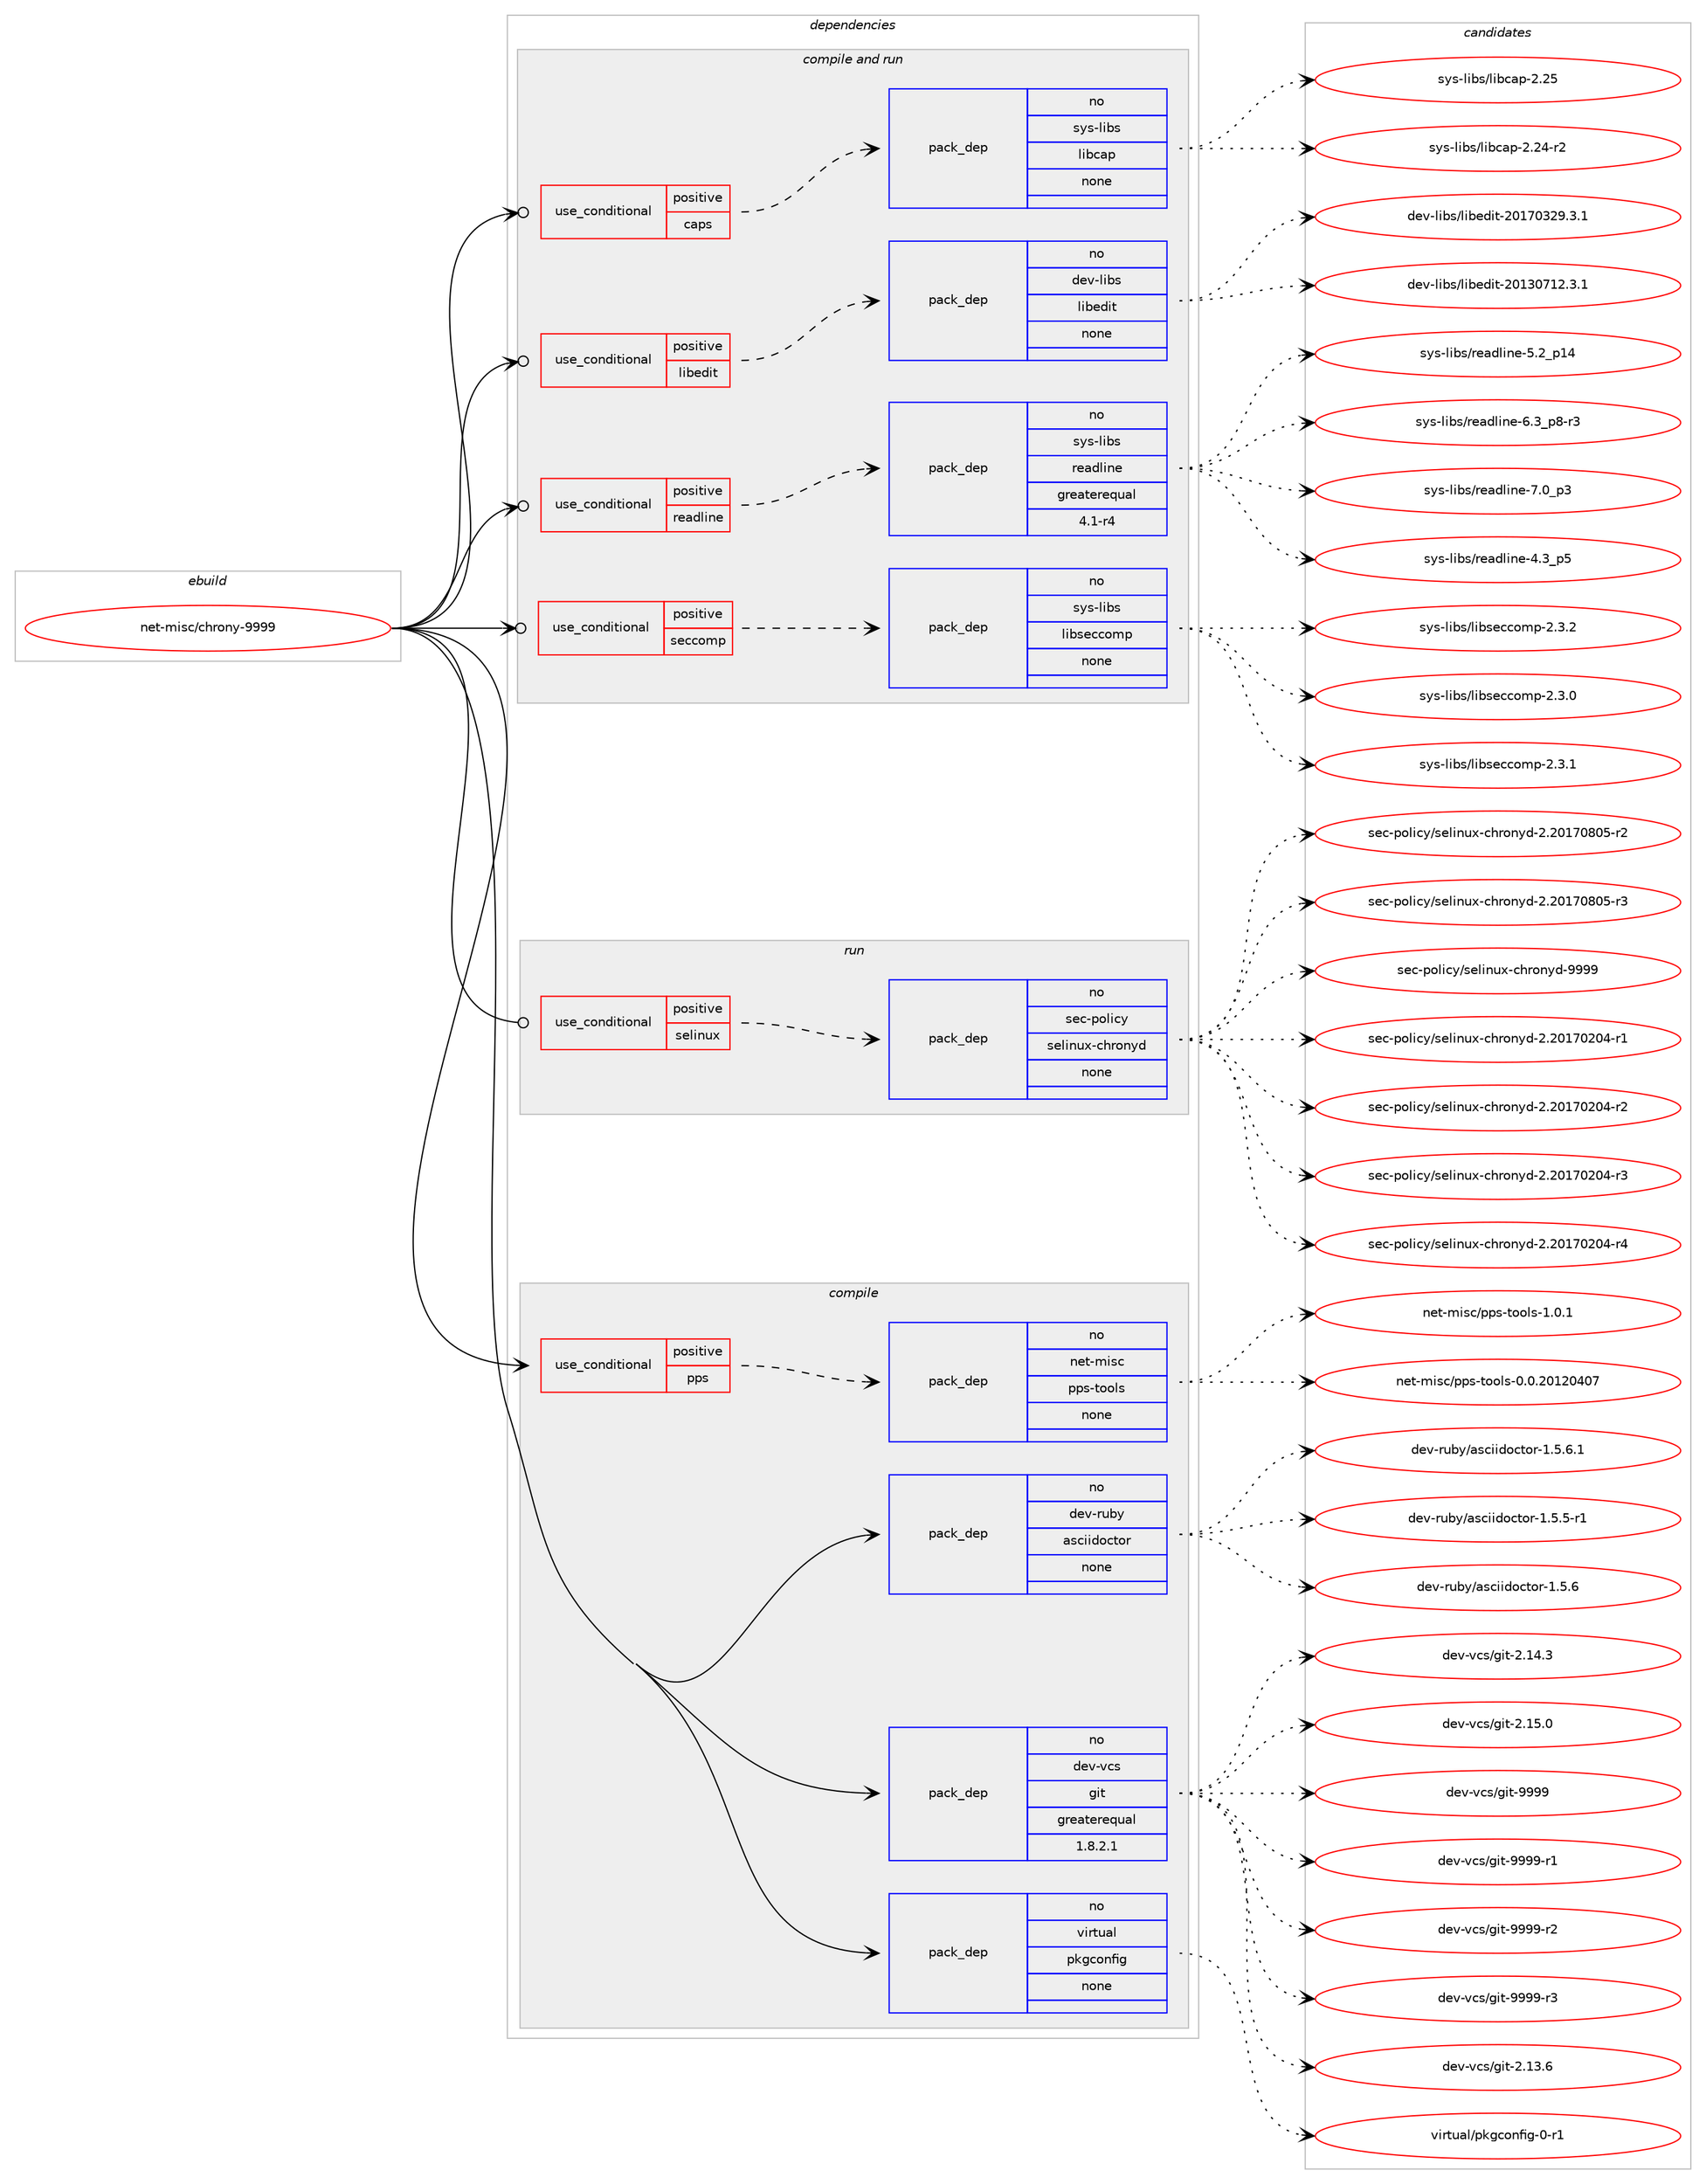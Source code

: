 digraph prolog {

# *************
# Graph options
# *************

newrank=true;
concentrate=true;
compound=true;
graph [rankdir=LR,fontname=Helvetica,fontsize=10,ranksep=1.5];#, ranksep=2.5, nodesep=0.2];
edge  [arrowhead=vee];
node  [fontname=Helvetica,fontsize=10];

# **********
# The ebuild
# **********

subgraph cluster_leftcol {
color=gray;
rank=same;
label=<<i>ebuild</i>>;
id [label="net-misc/chrony-9999", color=red, width=4, href="../net-misc/chrony-9999.svg"];
}

# ****************
# The dependencies
# ****************

subgraph cluster_midcol {
color=gray;
label=<<i>dependencies</i>>;
subgraph cluster_compile {
fillcolor="#eeeeee";
style=filled;
label=<<i>compile</i>>;
subgraph cond105079 {
dependency424097 [label=<<TABLE BORDER="0" CELLBORDER="1" CELLSPACING="0" CELLPADDING="4"><TR><TD ROWSPAN="3" CELLPADDING="10">use_conditional</TD></TR><TR><TD>positive</TD></TR><TR><TD>pps</TD></TR></TABLE>>, shape=none, color=red];
subgraph pack311843 {
dependency424098 [label=<<TABLE BORDER="0" CELLBORDER="1" CELLSPACING="0" CELLPADDING="4" WIDTH="220"><TR><TD ROWSPAN="6" CELLPADDING="30">pack_dep</TD></TR><TR><TD WIDTH="110">no</TD></TR><TR><TD>net-misc</TD></TR><TR><TD>pps-tools</TD></TR><TR><TD>none</TD></TR><TR><TD></TD></TR></TABLE>>, shape=none, color=blue];
}
dependency424097:e -> dependency424098:w [weight=20,style="dashed",arrowhead="vee"];
}
id:e -> dependency424097:w [weight=20,style="solid",arrowhead="vee"];
subgraph pack311844 {
dependency424099 [label=<<TABLE BORDER="0" CELLBORDER="1" CELLSPACING="0" CELLPADDING="4" WIDTH="220"><TR><TD ROWSPAN="6" CELLPADDING="30">pack_dep</TD></TR><TR><TD WIDTH="110">no</TD></TR><TR><TD>dev-ruby</TD></TR><TR><TD>asciidoctor</TD></TR><TR><TD>none</TD></TR><TR><TD></TD></TR></TABLE>>, shape=none, color=blue];
}
id:e -> dependency424099:w [weight=20,style="solid",arrowhead="vee"];
subgraph pack311845 {
dependency424100 [label=<<TABLE BORDER="0" CELLBORDER="1" CELLSPACING="0" CELLPADDING="4" WIDTH="220"><TR><TD ROWSPAN="6" CELLPADDING="30">pack_dep</TD></TR><TR><TD WIDTH="110">no</TD></TR><TR><TD>dev-vcs</TD></TR><TR><TD>git</TD></TR><TR><TD>greaterequal</TD></TR><TR><TD>1.8.2.1</TD></TR></TABLE>>, shape=none, color=blue];
}
id:e -> dependency424100:w [weight=20,style="solid",arrowhead="vee"];
subgraph pack311846 {
dependency424101 [label=<<TABLE BORDER="0" CELLBORDER="1" CELLSPACING="0" CELLPADDING="4" WIDTH="220"><TR><TD ROWSPAN="6" CELLPADDING="30">pack_dep</TD></TR><TR><TD WIDTH="110">no</TD></TR><TR><TD>virtual</TD></TR><TR><TD>pkgconfig</TD></TR><TR><TD>none</TD></TR><TR><TD></TD></TR></TABLE>>, shape=none, color=blue];
}
id:e -> dependency424101:w [weight=20,style="solid",arrowhead="vee"];
}
subgraph cluster_compileandrun {
fillcolor="#eeeeee";
style=filled;
label=<<i>compile and run</i>>;
subgraph cond105080 {
dependency424102 [label=<<TABLE BORDER="0" CELLBORDER="1" CELLSPACING="0" CELLPADDING="4"><TR><TD ROWSPAN="3" CELLPADDING="10">use_conditional</TD></TR><TR><TD>positive</TD></TR><TR><TD>caps</TD></TR></TABLE>>, shape=none, color=red];
subgraph pack311847 {
dependency424103 [label=<<TABLE BORDER="0" CELLBORDER="1" CELLSPACING="0" CELLPADDING="4" WIDTH="220"><TR><TD ROWSPAN="6" CELLPADDING="30">pack_dep</TD></TR><TR><TD WIDTH="110">no</TD></TR><TR><TD>sys-libs</TD></TR><TR><TD>libcap</TD></TR><TR><TD>none</TD></TR><TR><TD></TD></TR></TABLE>>, shape=none, color=blue];
}
dependency424102:e -> dependency424103:w [weight=20,style="dashed",arrowhead="vee"];
}
id:e -> dependency424102:w [weight=20,style="solid",arrowhead="odotvee"];
subgraph cond105081 {
dependency424104 [label=<<TABLE BORDER="0" CELLBORDER="1" CELLSPACING="0" CELLPADDING="4"><TR><TD ROWSPAN="3" CELLPADDING="10">use_conditional</TD></TR><TR><TD>positive</TD></TR><TR><TD>libedit</TD></TR></TABLE>>, shape=none, color=red];
subgraph pack311848 {
dependency424105 [label=<<TABLE BORDER="0" CELLBORDER="1" CELLSPACING="0" CELLPADDING="4" WIDTH="220"><TR><TD ROWSPAN="6" CELLPADDING="30">pack_dep</TD></TR><TR><TD WIDTH="110">no</TD></TR><TR><TD>dev-libs</TD></TR><TR><TD>libedit</TD></TR><TR><TD>none</TD></TR><TR><TD></TD></TR></TABLE>>, shape=none, color=blue];
}
dependency424104:e -> dependency424105:w [weight=20,style="dashed",arrowhead="vee"];
}
id:e -> dependency424104:w [weight=20,style="solid",arrowhead="odotvee"];
subgraph cond105082 {
dependency424106 [label=<<TABLE BORDER="0" CELLBORDER="1" CELLSPACING="0" CELLPADDING="4"><TR><TD ROWSPAN="3" CELLPADDING="10">use_conditional</TD></TR><TR><TD>positive</TD></TR><TR><TD>readline</TD></TR></TABLE>>, shape=none, color=red];
subgraph pack311849 {
dependency424107 [label=<<TABLE BORDER="0" CELLBORDER="1" CELLSPACING="0" CELLPADDING="4" WIDTH="220"><TR><TD ROWSPAN="6" CELLPADDING="30">pack_dep</TD></TR><TR><TD WIDTH="110">no</TD></TR><TR><TD>sys-libs</TD></TR><TR><TD>readline</TD></TR><TR><TD>greaterequal</TD></TR><TR><TD>4.1-r4</TD></TR></TABLE>>, shape=none, color=blue];
}
dependency424106:e -> dependency424107:w [weight=20,style="dashed",arrowhead="vee"];
}
id:e -> dependency424106:w [weight=20,style="solid",arrowhead="odotvee"];
subgraph cond105083 {
dependency424108 [label=<<TABLE BORDER="0" CELLBORDER="1" CELLSPACING="0" CELLPADDING="4"><TR><TD ROWSPAN="3" CELLPADDING="10">use_conditional</TD></TR><TR><TD>positive</TD></TR><TR><TD>seccomp</TD></TR></TABLE>>, shape=none, color=red];
subgraph pack311850 {
dependency424109 [label=<<TABLE BORDER="0" CELLBORDER="1" CELLSPACING="0" CELLPADDING="4" WIDTH="220"><TR><TD ROWSPAN="6" CELLPADDING="30">pack_dep</TD></TR><TR><TD WIDTH="110">no</TD></TR><TR><TD>sys-libs</TD></TR><TR><TD>libseccomp</TD></TR><TR><TD>none</TD></TR><TR><TD></TD></TR></TABLE>>, shape=none, color=blue];
}
dependency424108:e -> dependency424109:w [weight=20,style="dashed",arrowhead="vee"];
}
id:e -> dependency424108:w [weight=20,style="solid",arrowhead="odotvee"];
}
subgraph cluster_run {
fillcolor="#eeeeee";
style=filled;
label=<<i>run</i>>;
subgraph cond105084 {
dependency424110 [label=<<TABLE BORDER="0" CELLBORDER="1" CELLSPACING="0" CELLPADDING="4"><TR><TD ROWSPAN="3" CELLPADDING="10">use_conditional</TD></TR><TR><TD>positive</TD></TR><TR><TD>selinux</TD></TR></TABLE>>, shape=none, color=red];
subgraph pack311851 {
dependency424111 [label=<<TABLE BORDER="0" CELLBORDER="1" CELLSPACING="0" CELLPADDING="4" WIDTH="220"><TR><TD ROWSPAN="6" CELLPADDING="30">pack_dep</TD></TR><TR><TD WIDTH="110">no</TD></TR><TR><TD>sec-policy</TD></TR><TR><TD>selinux-chronyd</TD></TR><TR><TD>none</TD></TR><TR><TD></TD></TR></TABLE>>, shape=none, color=blue];
}
dependency424110:e -> dependency424111:w [weight=20,style="dashed",arrowhead="vee"];
}
id:e -> dependency424110:w [weight=20,style="solid",arrowhead="odot"];
}
}

# **************
# The candidates
# **************

subgraph cluster_choices {
rank=same;
color=gray;
label=<<i>candidates</i>>;

subgraph choice311843 {
color=black;
nodesep=1;
choice1101011164510910511599471121121154511611111110811545484648465048495048524855 [label="net-misc/pps-tools-0.0.20120407", color=red, width=4,href="../net-misc/pps-tools-0.0.20120407.svg"];
choice11010111645109105115994711211211545116111111108115454946484649 [label="net-misc/pps-tools-1.0.1", color=red, width=4,href="../net-misc/pps-tools-1.0.1.svg"];
dependency424098:e -> choice1101011164510910511599471121121154511611111110811545484648465048495048524855:w [style=dotted,weight="100"];
dependency424098:e -> choice11010111645109105115994711211211545116111111108115454946484649:w [style=dotted,weight="100"];
}
subgraph choice311844 {
color=black;
nodesep=1;
choice1001011184511411798121479711599105105100111991161111144549465346534511449 [label="dev-ruby/asciidoctor-1.5.5-r1", color=red, width=4,href="../dev-ruby/asciidoctor-1.5.5-r1.svg"];
choice100101118451141179812147971159910510510011199116111114454946534654 [label="dev-ruby/asciidoctor-1.5.6", color=red, width=4,href="../dev-ruby/asciidoctor-1.5.6.svg"];
choice1001011184511411798121479711599105105100111991161111144549465346544649 [label="dev-ruby/asciidoctor-1.5.6.1", color=red, width=4,href="../dev-ruby/asciidoctor-1.5.6.1.svg"];
dependency424099:e -> choice1001011184511411798121479711599105105100111991161111144549465346534511449:w [style=dotted,weight="100"];
dependency424099:e -> choice100101118451141179812147971159910510510011199116111114454946534654:w [style=dotted,weight="100"];
dependency424099:e -> choice1001011184511411798121479711599105105100111991161111144549465346544649:w [style=dotted,weight="100"];
}
subgraph choice311845 {
color=black;
nodesep=1;
choice10010111845118991154710310511645504649514654 [label="dev-vcs/git-2.13.6", color=red, width=4,href="../dev-vcs/git-2.13.6.svg"];
choice10010111845118991154710310511645504649524651 [label="dev-vcs/git-2.14.3", color=red, width=4,href="../dev-vcs/git-2.14.3.svg"];
choice10010111845118991154710310511645504649534648 [label="dev-vcs/git-2.15.0", color=red, width=4,href="../dev-vcs/git-2.15.0.svg"];
choice1001011184511899115471031051164557575757 [label="dev-vcs/git-9999", color=red, width=4,href="../dev-vcs/git-9999.svg"];
choice10010111845118991154710310511645575757574511449 [label="dev-vcs/git-9999-r1", color=red, width=4,href="../dev-vcs/git-9999-r1.svg"];
choice10010111845118991154710310511645575757574511450 [label="dev-vcs/git-9999-r2", color=red, width=4,href="../dev-vcs/git-9999-r2.svg"];
choice10010111845118991154710310511645575757574511451 [label="dev-vcs/git-9999-r3", color=red, width=4,href="../dev-vcs/git-9999-r3.svg"];
dependency424100:e -> choice10010111845118991154710310511645504649514654:w [style=dotted,weight="100"];
dependency424100:e -> choice10010111845118991154710310511645504649524651:w [style=dotted,weight="100"];
dependency424100:e -> choice10010111845118991154710310511645504649534648:w [style=dotted,weight="100"];
dependency424100:e -> choice1001011184511899115471031051164557575757:w [style=dotted,weight="100"];
dependency424100:e -> choice10010111845118991154710310511645575757574511449:w [style=dotted,weight="100"];
dependency424100:e -> choice10010111845118991154710310511645575757574511450:w [style=dotted,weight="100"];
dependency424100:e -> choice10010111845118991154710310511645575757574511451:w [style=dotted,weight="100"];
}
subgraph choice311846 {
color=black;
nodesep=1;
choice11810511411611797108471121071039911111010210510345484511449 [label="virtual/pkgconfig-0-r1", color=red, width=4,href="../virtual/pkgconfig-0-r1.svg"];
dependency424101:e -> choice11810511411611797108471121071039911111010210510345484511449:w [style=dotted,weight="100"];
}
subgraph choice311847 {
color=black;
nodesep=1;
choice11512111545108105981154710810598999711245504650524511450 [label="sys-libs/libcap-2.24-r2", color=red, width=4,href="../sys-libs/libcap-2.24-r2.svg"];
choice1151211154510810598115471081059899971124550465053 [label="sys-libs/libcap-2.25", color=red, width=4,href="../sys-libs/libcap-2.25.svg"];
dependency424103:e -> choice11512111545108105981154710810598999711245504650524511450:w [style=dotted,weight="100"];
dependency424103:e -> choice1151211154510810598115471081059899971124550465053:w [style=dotted,weight="100"];
}
subgraph choice311848 {
color=black;
nodesep=1;
choice1001011184510810598115471081059810110010511645504849514855495046514649 [label="dev-libs/libedit-20130712.3.1", color=red, width=4,href="../dev-libs/libedit-20130712.3.1.svg"];
choice1001011184510810598115471081059810110010511645504849554851505746514649 [label="dev-libs/libedit-20170329.3.1", color=red, width=4,href="../dev-libs/libedit-20170329.3.1.svg"];
dependency424105:e -> choice1001011184510810598115471081059810110010511645504849514855495046514649:w [style=dotted,weight="100"];
dependency424105:e -> choice1001011184510810598115471081059810110010511645504849554851505746514649:w [style=dotted,weight="100"];
}
subgraph choice311849 {
color=black;
nodesep=1;
choice11512111545108105981154711410197100108105110101455246519511253 [label="sys-libs/readline-4.3_p5", color=red, width=4,href="../sys-libs/readline-4.3_p5.svg"];
choice1151211154510810598115471141019710010810511010145534650951124952 [label="sys-libs/readline-5.2_p14", color=red, width=4,href="../sys-libs/readline-5.2_p14.svg"];
choice115121115451081059811547114101971001081051101014554465195112564511451 [label="sys-libs/readline-6.3_p8-r3", color=red, width=4,href="../sys-libs/readline-6.3_p8-r3.svg"];
choice11512111545108105981154711410197100108105110101455546489511251 [label="sys-libs/readline-7.0_p3", color=red, width=4,href="../sys-libs/readline-7.0_p3.svg"];
dependency424107:e -> choice11512111545108105981154711410197100108105110101455246519511253:w [style=dotted,weight="100"];
dependency424107:e -> choice1151211154510810598115471141019710010810511010145534650951124952:w [style=dotted,weight="100"];
dependency424107:e -> choice115121115451081059811547114101971001081051101014554465195112564511451:w [style=dotted,weight="100"];
dependency424107:e -> choice11512111545108105981154711410197100108105110101455546489511251:w [style=dotted,weight="100"];
}
subgraph choice311850 {
color=black;
nodesep=1;
choice115121115451081059811547108105981151019999111109112455046514648 [label="sys-libs/libseccomp-2.3.0", color=red, width=4,href="../sys-libs/libseccomp-2.3.0.svg"];
choice115121115451081059811547108105981151019999111109112455046514649 [label="sys-libs/libseccomp-2.3.1", color=red, width=4,href="../sys-libs/libseccomp-2.3.1.svg"];
choice115121115451081059811547108105981151019999111109112455046514650 [label="sys-libs/libseccomp-2.3.2", color=red, width=4,href="../sys-libs/libseccomp-2.3.2.svg"];
dependency424109:e -> choice115121115451081059811547108105981151019999111109112455046514648:w [style=dotted,weight="100"];
dependency424109:e -> choice115121115451081059811547108105981151019999111109112455046514649:w [style=dotted,weight="100"];
dependency424109:e -> choice115121115451081059811547108105981151019999111109112455046514650:w [style=dotted,weight="100"];
}
subgraph choice311851 {
color=black;
nodesep=1;
choice11510199451121111081059912147115101108105110117120459910411411111012110045504650484955485048524511449 [label="sec-policy/selinux-chronyd-2.20170204-r1", color=red, width=4,href="../sec-policy/selinux-chronyd-2.20170204-r1.svg"];
choice11510199451121111081059912147115101108105110117120459910411411111012110045504650484955485048524511450 [label="sec-policy/selinux-chronyd-2.20170204-r2", color=red, width=4,href="../sec-policy/selinux-chronyd-2.20170204-r2.svg"];
choice11510199451121111081059912147115101108105110117120459910411411111012110045504650484955485048524511451 [label="sec-policy/selinux-chronyd-2.20170204-r3", color=red, width=4,href="../sec-policy/selinux-chronyd-2.20170204-r3.svg"];
choice11510199451121111081059912147115101108105110117120459910411411111012110045504650484955485048524511452 [label="sec-policy/selinux-chronyd-2.20170204-r4", color=red, width=4,href="../sec-policy/selinux-chronyd-2.20170204-r4.svg"];
choice11510199451121111081059912147115101108105110117120459910411411111012110045504650484955485648534511450 [label="sec-policy/selinux-chronyd-2.20170805-r2", color=red, width=4,href="../sec-policy/selinux-chronyd-2.20170805-r2.svg"];
choice11510199451121111081059912147115101108105110117120459910411411111012110045504650484955485648534511451 [label="sec-policy/selinux-chronyd-2.20170805-r3", color=red, width=4,href="../sec-policy/selinux-chronyd-2.20170805-r3.svg"];
choice1151019945112111108105991214711510110810511011712045991041141111101211004557575757 [label="sec-policy/selinux-chronyd-9999", color=red, width=4,href="../sec-policy/selinux-chronyd-9999.svg"];
dependency424111:e -> choice11510199451121111081059912147115101108105110117120459910411411111012110045504650484955485048524511449:w [style=dotted,weight="100"];
dependency424111:e -> choice11510199451121111081059912147115101108105110117120459910411411111012110045504650484955485048524511450:w [style=dotted,weight="100"];
dependency424111:e -> choice11510199451121111081059912147115101108105110117120459910411411111012110045504650484955485048524511451:w [style=dotted,weight="100"];
dependency424111:e -> choice11510199451121111081059912147115101108105110117120459910411411111012110045504650484955485048524511452:w [style=dotted,weight="100"];
dependency424111:e -> choice11510199451121111081059912147115101108105110117120459910411411111012110045504650484955485648534511450:w [style=dotted,weight="100"];
dependency424111:e -> choice11510199451121111081059912147115101108105110117120459910411411111012110045504650484955485648534511451:w [style=dotted,weight="100"];
dependency424111:e -> choice1151019945112111108105991214711510110810511011712045991041141111101211004557575757:w [style=dotted,weight="100"];
}
}

}
